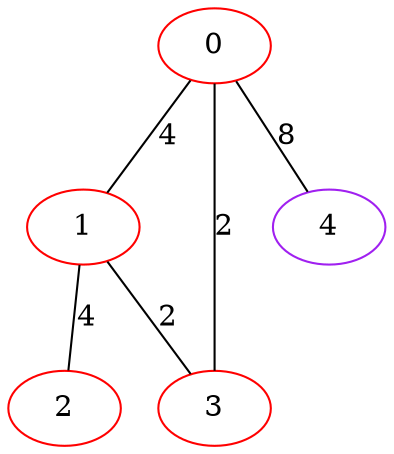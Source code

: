 graph "" {
0 [color=red, weight=1];
1 [color=red, weight=1];
2 [color=red, weight=1];
3 [color=red, weight=1];
4 [color=purple, weight=4];
0 -- 1  [key=0, label=4];
0 -- 3  [key=0, label=2];
0 -- 4  [key=0, label=8];
1 -- 2  [key=0, label=4];
1 -- 3  [key=0, label=2];
}
